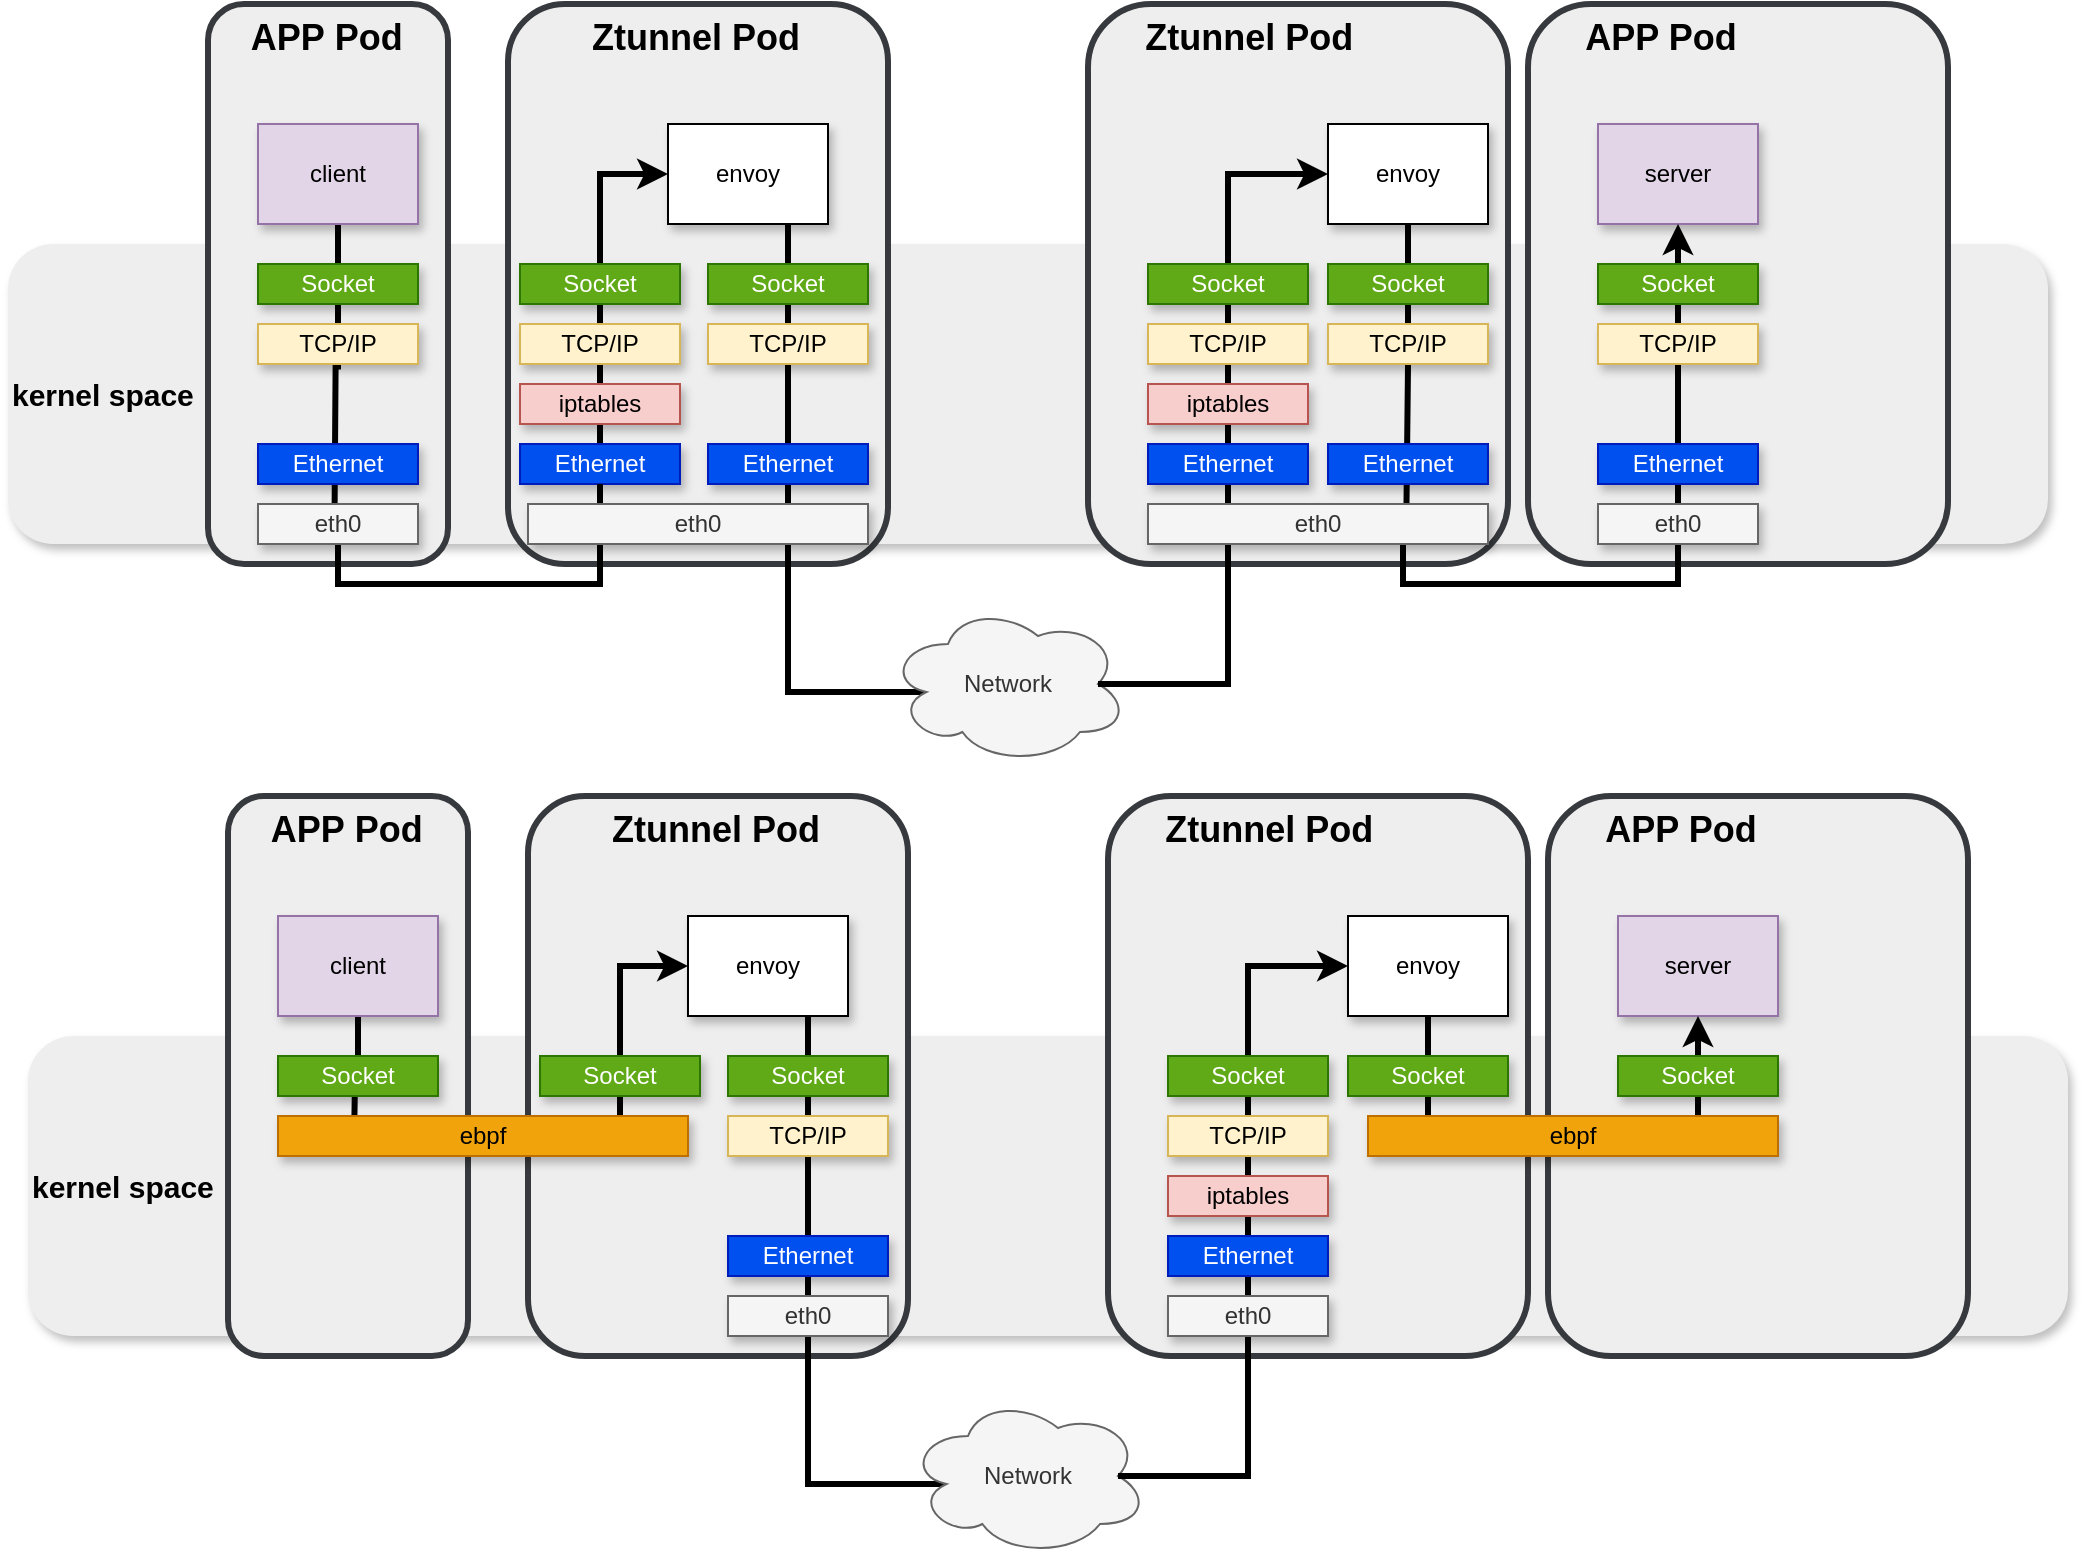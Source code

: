 <mxfile version="20.5.1" type="github">
  <diagram id="N2Mga1qD0SZ9ziPTeX7X" name="Page-1">
    <mxGraphModel dx="1483" dy="699" grid="1" gridSize="10" guides="1" tooltips="1" connect="1" arrows="1" fold="1" page="1" pageScale="1" pageWidth="850" pageHeight="1100" math="0" shadow="0">
      <root>
        <mxCell id="0" />
        <mxCell id="1" parent="0" />
        <mxCell id="X8a9fLmOPph_YtqE23iu-1" value="&lt;b&gt;&lt;font style=&quot;font-size: 15px&quot;&gt;kernel space&lt;/font&gt;&lt;/b&gt;" style="rounded=1;whiteSpace=wrap;html=1;shadow=1;align=left;fillColor=#eeeeee;strokeColor=none;" parent="1" vertex="1">
          <mxGeometry x="80" y="170" width="1020" height="150" as="geometry" />
        </mxCell>
        <mxCell id="X8a9fLmOPph_YtqE23iu-44" value="&lt;span&gt;&amp;nbsp; &amp;nbsp; &amp;nbsp; &amp;nbsp;&amp;nbsp;&lt;/span&gt;&lt;b&gt;&lt;font style=&quot;font-size: 18px&quot;&gt;APP Pod&lt;/font&gt;&lt;/b&gt;" style="rounded=1;whiteSpace=wrap;html=1;align=left;verticalAlign=top;strokeWidth=3;fillColor=#eeeeee;strokeColor=#36393d;" parent="1" vertex="1">
          <mxGeometry x="840" y="50" width="210" height="280" as="geometry" />
        </mxCell>
        <mxCell id="X8a9fLmOPph_YtqE23iu-42" value="&lt;font style=&quot;font-size: 18px&quot;&gt;&lt;b&gt;&amp;nbsp; &amp;nbsp; &amp;nbsp; &amp;nbsp; Ztunnel&amp;nbsp;&lt;font style=&quot;font-size: 18px&quot;&gt;Pod&lt;/font&gt;&lt;/b&gt;&lt;/font&gt;" style="rounded=1;whiteSpace=wrap;html=1;align=left;verticalAlign=top;fontSize=13;strokeWidth=3;fillColor=#eeeeee;strokeColor=#36393d;" parent="1" vertex="1">
          <mxGeometry x="330" y="50" width="190" height="280" as="geometry" />
        </mxCell>
        <mxCell id="X8a9fLmOPph_YtqE23iu-2" value="&lt;font style=&quot;font-size: 18px&quot;&gt;&lt;b&gt;&amp;nbsp; &amp;nbsp; APP&amp;nbsp;&lt;font style=&quot;font-size: 18px&quot;&gt;Pod&lt;/font&gt;&lt;/b&gt;&lt;/font&gt;" style="rounded=1;whiteSpace=wrap;html=1;align=left;verticalAlign=top;fontSize=13;strokeWidth=3;fillColor=#eeeeee;strokeColor=#36393d;" parent="1" vertex="1">
          <mxGeometry x="180" y="50" width="120" height="280" as="geometry" />
        </mxCell>
        <mxCell id="X8a9fLmOPph_YtqE23iu-3" value="" style="edgeStyle=orthogonalEdgeStyle;rounded=0;orthogonalLoop=1;jettySize=auto;html=1;entryX=0.207;entryY=0.118;entryDx=0;entryDy=0;entryPerimeter=0;strokeWidth=3;endArrow=none;endFill=0;" parent="1" source="X8a9fLmOPph_YtqE23iu-4" edge="1">
          <mxGeometry relative="1" as="geometry">
            <mxPoint x="243.295" y="302.36" as="targetPoint" />
          </mxGeometry>
        </mxCell>
        <mxCell id="X8a9fLmOPph_YtqE23iu-4" value="client" style="rounded=0;whiteSpace=wrap;html=1;fillColor=#e1d5e7;strokeColor=#9673a6;shadow=1;" parent="1" vertex="1">
          <mxGeometry x="205" y="110" width="80" height="50" as="geometry" />
        </mxCell>
        <mxCell id="X8a9fLmOPph_YtqE23iu-5" value="Socket" style="rounded=0;whiteSpace=wrap;html=1;fillColor=#60a917;strokeColor=#2D7600;fontColor=#ffffff;shadow=1;" parent="1" vertex="1">
          <mxGeometry x="205" y="180" width="80" height="20" as="geometry" />
        </mxCell>
        <mxCell id="X8a9fLmOPph_YtqE23iu-6" value="TCP/IP&lt;span style=&quot;color: rgba(0 , 0 , 0 , 0) ; font-family: monospace ; font-size: 0px&quot;&gt;%3CmxGraphModel%3E%3Croot%3E%3CmxCell%20id%3D%220%22%2F%3E%3CmxCell%20id%3D%221%22%20parent%3D%220%22%2F%3E%3CmxCell%20id%3D%222%22%20value%3D%22Socket%22%20style%3D%22rounded%3D0%3BwhiteSpace%3Dwrap%3Bhtml%3D1%3B%22%20vertex%3D%221%22%20parent%3D%221%22%3E%3CmxGeometry%20x%3D%22205%22%20y%3D%22180%22%20width%3D%2280%22%20height%3D%2220%22%20as%3D%22geometry%22%2F%3E%3C%2FmxCell%3E%3C%2Froot%3E%3C%2FmxGraphModel%3E&lt;/span&gt;" style="rounded=0;whiteSpace=wrap;html=1;fillColor=#fff2cc;strokeColor=#d6b656;shadow=1;" parent="1" vertex="1">
          <mxGeometry x="205" y="210" width="80" height="20" as="geometry" />
        </mxCell>
        <mxCell id="X8a9fLmOPph_YtqE23iu-8" style="edgeStyle=orthogonalEdgeStyle;rounded=0;orthogonalLoop=1;jettySize=auto;html=1;strokeColor=#000000;strokeWidth=3;startArrow=none;entryX=0;entryY=0.5;entryDx=0;entryDy=0;" parent="1" source="X8a9fLmOPph_YtqE23iu-13" target="X8a9fLmOPph_YtqE23iu-15" edge="1">
          <mxGeometry relative="1" as="geometry">
            <Array as="points">
              <mxPoint x="376" y="135" />
            </Array>
            <mxPoint x="376" y="300" as="sourcePoint" />
            <mxPoint x="390" y="132" as="targetPoint" />
          </mxGeometry>
        </mxCell>
        <mxCell id="X8a9fLmOPph_YtqE23iu-10" value="Ethernet" style="rounded=0;whiteSpace=wrap;html=1;fillColor=#0050ef;strokeColor=#001DBC;fontColor=#ffffff;shadow=1;" parent="1" vertex="1">
          <mxGeometry x="205" y="270" width="80" height="20" as="geometry" />
        </mxCell>
        <mxCell id="X8a9fLmOPph_YtqE23iu-11" value="Socket" style="rounded=0;whiteSpace=wrap;html=1;fillColor=#60a917;strokeColor=#2D7600;fontColor=#ffffff;shadow=1;" parent="1" vertex="1">
          <mxGeometry x="336" y="180" width="80" height="20" as="geometry" />
        </mxCell>
        <mxCell id="X8a9fLmOPph_YtqE23iu-12" value="TCP/IP&lt;span style=&quot;color: rgba(0 , 0 , 0 , 0) ; font-family: monospace ; font-size: 0px&quot;&gt;%3CmxGraphModel%3E%3Croot%3E%3CmxCell%20id%3D%220%22%2F%3E%3CmxCell%20id%3D%221%22%20parent%3D%220%22%2F%3E%3CmxCell%20id%3D%222%22%20value%3D%22Socket%22%20style%3D%22rounded%3D0%3BwhiteSpace%3Dwrap%3Bhtml%3D1%3B%22%20vertex%3D%221%22%20parent%3D%221%22%3E%3CmxGeometry%20x%3D%22205%22%20y%3D%22180%22%20width%3D%2280%22%20height%3D%2220%22%20as%3D%22geometry%22%2F%3E%3C%2FmxCell%3E%3C%2Froot%3E%3C%2FmxGraphModel%3E&lt;/span&gt;" style="rounded=0;whiteSpace=wrap;html=1;fillColor=#fff2cc;strokeColor=#d6b656;shadow=1;" parent="1" vertex="1">
          <mxGeometry x="336" y="210" width="80" height="20" as="geometry" />
        </mxCell>
        <mxCell id="X8a9fLmOPph_YtqE23iu-13" value="Ethernet" style="rounded=0;whiteSpace=wrap;html=1;fillColor=#0050ef;strokeColor=#001DBC;fontColor=#ffffff;shadow=1;" parent="1" vertex="1">
          <mxGeometry x="336" y="270" width="80" height="20" as="geometry" />
        </mxCell>
        <mxCell id="X8a9fLmOPph_YtqE23iu-14" style="edgeStyle=orthogonalEdgeStyle;rounded=0;orthogonalLoop=1;jettySize=auto;html=1;entryX=0.16;entryY=0.55;entryDx=0;entryDy=0;entryPerimeter=0;strokeColor=#000000;strokeWidth=3;endArrow=none;endFill=0;" parent="1" source="X8a9fLmOPph_YtqE23iu-15" target="X8a9fLmOPph_YtqE23iu-29" edge="1">
          <mxGeometry relative="1" as="geometry">
            <Array as="points">
              <mxPoint x="470" y="394" />
            </Array>
          </mxGeometry>
        </mxCell>
        <mxCell id="X8a9fLmOPph_YtqE23iu-15" value="envoy" style="rounded=0;whiteSpace=wrap;html=1;shadow=1;" parent="1" vertex="1">
          <mxGeometry x="410" y="110" width="80" height="50" as="geometry" />
        </mxCell>
        <mxCell id="X8a9fLmOPph_YtqE23iu-16" value="Socket" style="rounded=0;whiteSpace=wrap;html=1;fillColor=#60a917;strokeColor=#2D7600;fontColor=#ffffff;shadow=1;" parent="1" vertex="1">
          <mxGeometry x="430" y="180" width="80" height="20" as="geometry" />
        </mxCell>
        <mxCell id="X8a9fLmOPph_YtqE23iu-17" value="TCP/IP&lt;span style=&quot;color: rgba(0 , 0 , 0 , 0) ; font-family: monospace ; font-size: 0px&quot;&gt;%3CmxGraphModel%3E%3Croot%3E%3CmxCell%20id%3D%220%22%2F%3E%3CmxCell%20id%3D%221%22%20parent%3D%220%22%2F%3E%3CmxCell%20id%3D%222%22%20value%3D%22Socket%22%20style%3D%22rounded%3D0%3BwhiteSpace%3Dwrap%3Bhtml%3D1%3B%22%20vertex%3D%221%22%20parent%3D%221%22%3E%3CmxGeometry%20x%3D%22205%22%20y%3D%22180%22%20width%3D%2280%22%20height%3D%2220%22%20as%3D%22geometry%22%2F%3E%3C%2FmxCell%3E%3C%2Froot%3E%3C%2FmxGraphModel%3E&lt;/span&gt;" style="rounded=0;whiteSpace=wrap;html=1;fillColor=#fff2cc;strokeColor=#d6b656;shadow=1;" parent="1" vertex="1">
          <mxGeometry x="430" y="210" width="80" height="20" as="geometry" />
        </mxCell>
        <mxCell id="X8a9fLmOPph_YtqE23iu-18" value="Ethernet" style="rounded=0;whiteSpace=wrap;html=1;fillColor=#0050ef;strokeColor=#001DBC;fontColor=#ffffff;shadow=1;" parent="1" vertex="1">
          <mxGeometry x="430" y="270" width="80" height="20" as="geometry" />
        </mxCell>
        <mxCell id="X8a9fLmOPph_YtqE23iu-20" value="&lt;span&gt;&amp;nbsp; &amp;nbsp; &amp;nbsp; &amp;nbsp;&amp;nbsp;&lt;/span&gt;&lt;b&gt;&lt;font style=&quot;font-size: 18px&quot;&gt;Ztunnel Pod&lt;/font&gt;&lt;/b&gt;" style="rounded=1;whiteSpace=wrap;html=1;align=left;verticalAlign=top;strokeWidth=3;fillColor=#eeeeee;strokeColor=#36393d;" parent="1" vertex="1">
          <mxGeometry x="620" y="50" width="210" height="280" as="geometry" />
        </mxCell>
        <mxCell id="X8a9fLmOPph_YtqE23iu-21" value="server" style="rounded=0;whiteSpace=wrap;html=1;fillColor=#e1d5e7;strokeColor=#9673a6;shadow=1;" parent="1" vertex="1">
          <mxGeometry x="875" y="110" width="80" height="50" as="geometry" />
        </mxCell>
        <mxCell id="X8a9fLmOPph_YtqE23iu-22" style="edgeStyle=orthogonalEdgeStyle;rounded=0;orthogonalLoop=1;jettySize=auto;html=1;entryX=0.5;entryY=1;entryDx=0;entryDy=0;strokeColor=#000000;strokeWidth=3;" parent="1" target="X8a9fLmOPph_YtqE23iu-21" edge="1">
          <mxGeometry relative="1" as="geometry">
            <Array as="points">
              <mxPoint x="915" y="260" />
              <mxPoint x="915" y="260" />
            </Array>
            <mxPoint x="915" y="300" as="sourcePoint" />
          </mxGeometry>
        </mxCell>
        <mxCell id="X8a9fLmOPph_YtqE23iu-24" value="Socket" style="rounded=0;whiteSpace=wrap;html=1;fillColor=#60a917;strokeColor=#2D7600;fontColor=#ffffff;shadow=1;" parent="1" vertex="1">
          <mxGeometry x="875" y="180" width="80" height="20" as="geometry" />
        </mxCell>
        <mxCell id="X8a9fLmOPph_YtqE23iu-25" value="TCP/IP&lt;span style=&quot;color: rgba(0 , 0 , 0 , 0) ; font-family: monospace ; font-size: 0px&quot;&gt;%3CmxGraphModel%3E%3Croot%3E%3CmxCell%20id%3D%220%22%2F%3E%3CmxCell%20id%3D%221%22%20parent%3D%220%22%2F%3E%3CmxCell%20id%3D%222%22%20value%3D%22Socket%22%20style%3D%22rounded%3D0%3BwhiteSpace%3Dwrap%3Bhtml%3D1%3B%22%20vertex%3D%221%22%20parent%3D%221%22%3E%3CmxGeometry%20x%3D%22205%22%20y%3D%22180%22%20width%3D%2280%22%20height%3D%2220%22%20as%3D%22geometry%22%2F%3E%3C%2FmxCell%3E%3C%2Froot%3E%3C%2FmxGraphModel%3E&lt;/span&gt;" style="rounded=0;whiteSpace=wrap;html=1;fillColor=#fff2cc;strokeColor=#d6b656;shadow=1;" parent="1" vertex="1">
          <mxGeometry x="875" y="210" width="80" height="20" as="geometry" />
        </mxCell>
        <mxCell id="X8a9fLmOPph_YtqE23iu-26" value="Ethernet" style="rounded=0;whiteSpace=wrap;html=1;fillColor=#0050ef;strokeColor=#001DBC;fontColor=#ffffff;shadow=1;" parent="1" vertex="1">
          <mxGeometry x="875" y="270" width="80" height="20" as="geometry" />
        </mxCell>
        <mxCell id="X8a9fLmOPph_YtqE23iu-27" style="edgeStyle=orthogonalEdgeStyle;rounded=0;orthogonalLoop=1;jettySize=auto;html=1;entryX=0.212;entryY=0.099;entryDx=0;entryDy=0;entryPerimeter=0;strokeColor=#000000;strokeWidth=3;endArrow=none;endFill=0;" parent="1" source="X8a9fLmOPph_YtqE23iu-28" edge="1">
          <mxGeometry relative="1" as="geometry">
            <mxPoint x="779.22" y="301.98" as="targetPoint" />
          </mxGeometry>
        </mxCell>
        <mxCell id="X8a9fLmOPph_YtqE23iu-28" value="envoy" style="rounded=0;whiteSpace=wrap;html=1;shadow=1;" parent="1" vertex="1">
          <mxGeometry x="740" y="110" width="80" height="50" as="geometry" />
        </mxCell>
        <mxCell id="X8a9fLmOPph_YtqE23iu-29" value="Network" style="ellipse;shape=cloud;whiteSpace=wrap;html=1;fillColor=#f5f5f5;strokeColor=#666666;fontColor=#333333;" parent="1" vertex="1">
          <mxGeometry x="520" y="350" width="120" height="80" as="geometry" />
        </mxCell>
        <mxCell id="X8a9fLmOPph_YtqE23iu-30" style="edgeStyle=orthogonalEdgeStyle;rounded=0;orthogonalLoop=1;jettySize=auto;html=1;entryX=0;entryY=0.5;entryDx=0;entryDy=0;strokeColor=#000000;exitX=0.875;exitY=0.5;exitDx=0;exitDy=0;exitPerimeter=0;strokeWidth=3;" parent="1" source="X8a9fLmOPph_YtqE23iu-29" target="X8a9fLmOPph_YtqE23iu-28" edge="1">
          <mxGeometry relative="1" as="geometry">
            <Array as="points">
              <mxPoint x="690" y="390" />
              <mxPoint x="690" y="135" />
            </Array>
          </mxGeometry>
        </mxCell>
        <mxCell id="X8a9fLmOPph_YtqE23iu-31" value="Socket" style="rounded=0;whiteSpace=wrap;html=1;fillColor=#60a917;strokeColor=#2D7600;fontColor=#ffffff;shadow=1;" parent="1" vertex="1">
          <mxGeometry x="650" y="180" width="80" height="20" as="geometry" />
        </mxCell>
        <mxCell id="X8a9fLmOPph_YtqE23iu-32" value="TCP/IP&lt;span style=&quot;color: rgba(0 , 0 , 0 , 0) ; font-family: monospace ; font-size: 0px&quot;&gt;%3CmxGraphModel%3E%3Croot%3E%3CmxCell%20id%3D%220%22%2F%3E%3CmxCell%20id%3D%221%22%20parent%3D%220%22%2F%3E%3CmxCell%20id%3D%222%22%20value%3D%22Socket%22%20style%3D%22rounded%3D0%3BwhiteSpace%3Dwrap%3Bhtml%3D1%3B%22%20vertex%3D%221%22%20parent%3D%221%22%3E%3CmxGeometry%20x%3D%22205%22%20y%3D%22180%22%20width%3D%2280%22%20height%3D%2220%22%20as%3D%22geometry%22%2F%3E%3C%2FmxCell%3E%3C%2Froot%3E%3C%2FmxGraphModel%3E&lt;/span&gt;" style="rounded=0;whiteSpace=wrap;html=1;fillColor=#fff2cc;strokeColor=#d6b656;shadow=1;" parent="1" vertex="1">
          <mxGeometry x="650" y="210" width="80" height="20" as="geometry" />
        </mxCell>
        <mxCell id="X8a9fLmOPph_YtqE23iu-33" value="iptables" style="rounded=0;whiteSpace=wrap;html=1;fillColor=#f8cecc;strokeColor=#b85450;shadow=1;" parent="1" vertex="1">
          <mxGeometry x="650" y="240" width="80" height="20" as="geometry" />
        </mxCell>
        <mxCell id="X8a9fLmOPph_YtqE23iu-34" value="Ethernet" style="rounded=0;whiteSpace=wrap;html=1;fillColor=#0050ef;strokeColor=#001DBC;fontColor=#ffffff;shadow=1;" parent="1" vertex="1">
          <mxGeometry x="650" y="270" width="80" height="20" as="geometry" />
        </mxCell>
        <mxCell id="X8a9fLmOPph_YtqE23iu-46" style="edgeStyle=orthogonalEdgeStyle;rounded=0;orthogonalLoop=1;jettySize=auto;html=1;exitX=0.75;exitY=1;exitDx=0;exitDy=0;entryX=0.5;entryY=1;entryDx=0;entryDy=0;strokeWidth=3;endArrow=none;endFill=0;" parent="1" source="X8a9fLmOPph_YtqE23iu-35" target="X8a9fLmOPph_YtqE23iu-45" edge="1">
          <mxGeometry relative="1" as="geometry" />
        </mxCell>
        <mxCell id="X8a9fLmOPph_YtqE23iu-35" value="eth0" style="rounded=0;whiteSpace=wrap;html=1;fillColor=#f5f5f5;strokeColor=#666666;fontColor=#333333;shadow=1;" parent="1" vertex="1">
          <mxGeometry x="650" y="300" width="170" height="20" as="geometry" />
        </mxCell>
        <mxCell id="X8a9fLmOPph_YtqE23iu-36" value="Socket" style="rounded=0;whiteSpace=wrap;html=1;fillColor=#60a917;strokeColor=#2D7600;fontColor=#ffffff;shadow=1;" parent="1" vertex="1">
          <mxGeometry x="740" y="180" width="80" height="20" as="geometry" />
        </mxCell>
        <mxCell id="X8a9fLmOPph_YtqE23iu-37" value="TCP/IP&lt;span style=&quot;color: rgba(0 , 0 , 0 , 0) ; font-family: monospace ; font-size: 0px&quot;&gt;%3CmxGraphModel%3E%3Croot%3E%3CmxCell%20id%3D%220%22%2F%3E%3CmxCell%20id%3D%221%22%20parent%3D%220%22%2F%3E%3CmxCell%20id%3D%222%22%20value%3D%22Socket%22%20style%3D%22rounded%3D0%3BwhiteSpace%3Dwrap%3Bhtml%3D1%3B%22%20vertex%3D%221%22%20parent%3D%221%22%3E%3CmxGeometry%20x%3D%22205%22%20y%3D%22180%22%20width%3D%2280%22%20height%3D%2220%22%20as%3D%22geometry%22%2F%3E%3C%2FmxCell%3E%3C%2Froot%3E%3C%2FmxGraphModel%3E&lt;/span&gt;" style="rounded=0;whiteSpace=wrap;html=1;fillColor=#fff2cc;strokeColor=#d6b656;shadow=1;" parent="1" vertex="1">
          <mxGeometry x="740" y="210" width="80" height="20" as="geometry" />
        </mxCell>
        <mxCell id="X8a9fLmOPph_YtqE23iu-38" value="Ethernet" style="rounded=0;whiteSpace=wrap;html=1;fillColor=#0050ef;strokeColor=#001DBC;fontColor=#ffffff;shadow=1;" parent="1" vertex="1">
          <mxGeometry x="740" y="270" width="80" height="20" as="geometry" />
        </mxCell>
        <mxCell id="X8a9fLmOPph_YtqE23iu-43" style="edgeStyle=orthogonalEdgeStyle;rounded=0;orthogonalLoop=1;jettySize=auto;html=1;exitX=0.5;exitY=1;exitDx=0;exitDy=0;entryX=0.5;entryY=1;entryDx=0;entryDy=0;endArrow=none;endFill=0;strokeWidth=3;" parent="1" source="X8a9fLmOPph_YtqE23iu-39" target="X8a9fLmOPph_YtqE23iu-13" edge="1">
          <mxGeometry relative="1" as="geometry" />
        </mxCell>
        <mxCell id="X8a9fLmOPph_YtqE23iu-39" value="eth0" style="rounded=0;whiteSpace=wrap;html=1;fillColor=#f5f5f5;strokeColor=#666666;fontColor=#333333;shadow=1;" parent="1" vertex="1">
          <mxGeometry x="205" y="300" width="80" height="20" as="geometry" />
        </mxCell>
        <mxCell id="X8a9fLmOPph_YtqE23iu-40" value="iptables" style="rounded=0;whiteSpace=wrap;html=1;fillColor=#f8cecc;strokeColor=#b85450;shadow=1;" parent="1" vertex="1">
          <mxGeometry x="336" y="240" width="80" height="20" as="geometry" />
        </mxCell>
        <mxCell id="X8a9fLmOPph_YtqE23iu-19" value="eth0" style="rounded=0;whiteSpace=wrap;html=1;fillColor=#f5f5f5;strokeColor=#666666;fontColor=#333333;shadow=1;" parent="1" vertex="1">
          <mxGeometry x="340" y="300" width="170" height="20" as="geometry" />
        </mxCell>
        <mxCell id="X8a9fLmOPph_YtqE23iu-45" value="eth0" style="rounded=0;whiteSpace=wrap;html=1;fillColor=#f5f5f5;strokeColor=#666666;fontColor=#333333;shadow=1;" parent="1" vertex="1">
          <mxGeometry x="875" y="300" width="80" height="20" as="geometry" />
        </mxCell>
        <mxCell id="X8a9fLmOPph_YtqE23iu-47" value="&lt;b&gt;&lt;font style=&quot;font-size: 15px&quot;&gt;kernel space&lt;/font&gt;&lt;/b&gt;" style="rounded=1;whiteSpace=wrap;html=1;shadow=1;align=left;fillColor=#eeeeee;strokeColor=none;" parent="1" vertex="1">
          <mxGeometry x="90" y="566" width="1020" height="150" as="geometry" />
        </mxCell>
        <mxCell id="X8a9fLmOPph_YtqE23iu-48" value="&lt;span&gt;&amp;nbsp; &amp;nbsp; &amp;nbsp; &amp;nbsp;&amp;nbsp;&lt;/span&gt;&lt;b&gt;&lt;font style=&quot;font-size: 18px&quot;&gt;APP Pod&lt;/font&gt;&lt;/b&gt;" style="rounded=1;whiteSpace=wrap;html=1;align=left;verticalAlign=top;strokeWidth=3;fillColor=#eeeeee;strokeColor=#36393d;" parent="1" vertex="1">
          <mxGeometry x="850" y="446" width="210" height="280" as="geometry" />
        </mxCell>
        <mxCell id="X8a9fLmOPph_YtqE23iu-49" value="&lt;font style=&quot;font-size: 18px&quot;&gt;&lt;b&gt;&amp;nbsp; &amp;nbsp; &amp;nbsp; &amp;nbsp; Ztunnel&amp;nbsp;&lt;font style=&quot;font-size: 18px&quot;&gt;Pod&lt;/font&gt;&lt;/b&gt;&lt;/font&gt;" style="rounded=1;whiteSpace=wrap;html=1;align=left;verticalAlign=top;fontSize=13;strokeWidth=3;fillColor=#eeeeee;strokeColor=#36393d;" parent="1" vertex="1">
          <mxGeometry x="340" y="446" width="190" height="280" as="geometry" />
        </mxCell>
        <mxCell id="X8a9fLmOPph_YtqE23iu-50" value="&lt;font style=&quot;font-size: 18px&quot;&gt;&lt;b&gt;&amp;nbsp; &amp;nbsp; APP&amp;nbsp;&lt;font style=&quot;font-size: 18px&quot;&gt;Pod&lt;/font&gt;&lt;/b&gt;&lt;/font&gt;" style="rounded=1;whiteSpace=wrap;html=1;align=left;verticalAlign=top;fontSize=13;strokeWidth=3;fillColor=#eeeeee;strokeColor=#36393d;" parent="1" vertex="1">
          <mxGeometry x="190" y="446" width="120" height="280" as="geometry" />
        </mxCell>
        <mxCell id="X8a9fLmOPph_YtqE23iu-51" value="" style="edgeStyle=orthogonalEdgeStyle;rounded=0;orthogonalLoop=1;jettySize=auto;html=1;strokeWidth=3;endArrow=none;endFill=0;" parent="1" source="X8a9fLmOPph_YtqE23iu-52" edge="1">
          <mxGeometry relative="1" as="geometry">
            <mxPoint x="253" y="620" as="targetPoint" />
          </mxGeometry>
        </mxCell>
        <mxCell id="X8a9fLmOPph_YtqE23iu-52" value="client" style="rounded=0;whiteSpace=wrap;html=1;fillColor=#e1d5e7;strokeColor=#9673a6;shadow=1;" parent="1" vertex="1">
          <mxGeometry x="215" y="506" width="80" height="50" as="geometry" />
        </mxCell>
        <mxCell id="X8a9fLmOPph_YtqE23iu-53" value="Socket" style="rounded=0;whiteSpace=wrap;html=1;fillColor=#60a917;strokeColor=#2D7600;fontColor=#ffffff;shadow=1;" parent="1" vertex="1">
          <mxGeometry x="215" y="576" width="80" height="20" as="geometry" />
        </mxCell>
        <mxCell id="X8a9fLmOPph_YtqE23iu-55" style="edgeStyle=orthogonalEdgeStyle;rounded=0;orthogonalLoop=1;jettySize=auto;html=1;strokeColor=#000000;strokeWidth=3;startArrow=none;entryX=0;entryY=0.5;entryDx=0;entryDy=0;" parent="1" target="X8a9fLmOPph_YtqE23iu-61" edge="1">
          <mxGeometry relative="1" as="geometry">
            <Array as="points">
              <mxPoint x="386" y="531" />
            </Array>
            <mxPoint x="386" y="620" as="sourcePoint" />
            <mxPoint x="400" y="528" as="targetPoint" />
          </mxGeometry>
        </mxCell>
        <mxCell id="X8a9fLmOPph_YtqE23iu-57" value="Socket" style="rounded=0;whiteSpace=wrap;html=1;fillColor=#60a917;strokeColor=#2D7600;fontColor=#ffffff;shadow=1;" parent="1" vertex="1">
          <mxGeometry x="346" y="576" width="80" height="20" as="geometry" />
        </mxCell>
        <mxCell id="X8a9fLmOPph_YtqE23iu-60" style="edgeStyle=orthogonalEdgeStyle;rounded=0;orthogonalLoop=1;jettySize=auto;html=1;entryX=0.16;entryY=0.55;entryDx=0;entryDy=0;entryPerimeter=0;strokeColor=#000000;strokeWidth=3;endArrow=none;endFill=0;" parent="1" source="X8a9fLmOPph_YtqE23iu-61" target="X8a9fLmOPph_YtqE23iu-73" edge="1">
          <mxGeometry relative="1" as="geometry">
            <Array as="points">
              <mxPoint x="480" y="790" />
            </Array>
          </mxGeometry>
        </mxCell>
        <mxCell id="X8a9fLmOPph_YtqE23iu-61" value="envoy" style="rounded=0;whiteSpace=wrap;html=1;shadow=1;" parent="1" vertex="1">
          <mxGeometry x="420" y="506" width="80" height="50" as="geometry" />
        </mxCell>
        <mxCell id="X8a9fLmOPph_YtqE23iu-62" value="Socket" style="rounded=0;whiteSpace=wrap;html=1;fillColor=#60a917;strokeColor=#2D7600;fontColor=#ffffff;shadow=1;" parent="1" vertex="1">
          <mxGeometry x="440" y="576" width="80" height="20" as="geometry" />
        </mxCell>
        <mxCell id="X8a9fLmOPph_YtqE23iu-63" value="TCP/IP&lt;span style=&quot;color: rgba(0 , 0 , 0 , 0) ; font-family: monospace ; font-size: 0px&quot;&gt;%3CmxGraphModel%3E%3Croot%3E%3CmxCell%20id%3D%220%22%2F%3E%3CmxCell%20id%3D%221%22%20parent%3D%220%22%2F%3E%3CmxCell%20id%3D%222%22%20value%3D%22Socket%22%20style%3D%22rounded%3D0%3BwhiteSpace%3Dwrap%3Bhtml%3D1%3B%22%20vertex%3D%221%22%20parent%3D%221%22%3E%3CmxGeometry%20x%3D%22205%22%20y%3D%22180%22%20width%3D%2280%22%20height%3D%2220%22%20as%3D%22geometry%22%2F%3E%3C%2FmxCell%3E%3C%2Froot%3E%3C%2FmxGraphModel%3E&lt;/span&gt;" style="rounded=0;whiteSpace=wrap;html=1;fillColor=#fff2cc;strokeColor=#d6b656;shadow=1;" parent="1" vertex="1">
          <mxGeometry x="440" y="606" width="80" height="20" as="geometry" />
        </mxCell>
        <mxCell id="X8a9fLmOPph_YtqE23iu-64" value="Ethernet" style="rounded=0;whiteSpace=wrap;html=1;fillColor=#0050ef;strokeColor=#001DBC;fontColor=#ffffff;shadow=1;" parent="1" vertex="1">
          <mxGeometry x="440" y="666" width="80" height="20" as="geometry" />
        </mxCell>
        <mxCell id="X8a9fLmOPph_YtqE23iu-65" value="&lt;span&gt;&amp;nbsp; &amp;nbsp; &amp;nbsp; &amp;nbsp;&amp;nbsp;&lt;/span&gt;&lt;b&gt;&lt;font style=&quot;font-size: 18px&quot;&gt;Ztunnel Pod&lt;/font&gt;&lt;/b&gt;" style="rounded=1;whiteSpace=wrap;html=1;align=left;verticalAlign=top;strokeWidth=3;fillColor=#eeeeee;strokeColor=#36393d;" parent="1" vertex="1">
          <mxGeometry x="630" y="446" width="210" height="280" as="geometry" />
        </mxCell>
        <mxCell id="X8a9fLmOPph_YtqE23iu-66" value="server" style="rounded=0;whiteSpace=wrap;html=1;fillColor=#e1d5e7;strokeColor=#9673a6;shadow=1;" parent="1" vertex="1">
          <mxGeometry x="885" y="506" width="80" height="50" as="geometry" />
        </mxCell>
        <mxCell id="X8a9fLmOPph_YtqE23iu-67" style="edgeStyle=orthogonalEdgeStyle;rounded=0;orthogonalLoop=1;jettySize=auto;html=1;entryX=0.5;entryY=1;entryDx=0;entryDy=0;strokeColor=#000000;strokeWidth=3;" parent="1" target="X8a9fLmOPph_YtqE23iu-66" edge="1">
          <mxGeometry relative="1" as="geometry">
            <Array as="points">
              <mxPoint x="925" y="610" />
              <mxPoint x="925" y="610" />
            </Array>
            <mxPoint x="925" y="610" as="sourcePoint" />
          </mxGeometry>
        </mxCell>
        <mxCell id="X8a9fLmOPph_YtqE23iu-68" value="Socket" style="rounded=0;whiteSpace=wrap;html=1;fillColor=#60a917;strokeColor=#2D7600;fontColor=#ffffff;shadow=1;" parent="1" vertex="1">
          <mxGeometry x="885" y="576" width="80" height="20" as="geometry" />
        </mxCell>
        <mxCell id="X8a9fLmOPph_YtqE23iu-71" style="edgeStyle=orthogonalEdgeStyle;rounded=0;orthogonalLoop=1;jettySize=auto;html=1;strokeColor=#000000;strokeWidth=3;endArrow=none;endFill=0;" parent="1" source="X8a9fLmOPph_YtqE23iu-72" edge="1">
          <mxGeometry relative="1" as="geometry">
            <mxPoint x="790" y="610" as="targetPoint" />
          </mxGeometry>
        </mxCell>
        <mxCell id="X8a9fLmOPph_YtqE23iu-72" value="envoy" style="rounded=0;whiteSpace=wrap;html=1;shadow=1;" parent="1" vertex="1">
          <mxGeometry x="750" y="506" width="80" height="50" as="geometry" />
        </mxCell>
        <mxCell id="X8a9fLmOPph_YtqE23iu-73" value="Network" style="ellipse;shape=cloud;whiteSpace=wrap;html=1;fillColor=#f5f5f5;strokeColor=#666666;fontColor=#333333;" parent="1" vertex="1">
          <mxGeometry x="530" y="746" width="120" height="80" as="geometry" />
        </mxCell>
        <mxCell id="X8a9fLmOPph_YtqE23iu-74" style="edgeStyle=orthogonalEdgeStyle;rounded=0;orthogonalLoop=1;jettySize=auto;html=1;entryX=0;entryY=0.5;entryDx=0;entryDy=0;strokeColor=#000000;exitX=0.875;exitY=0.5;exitDx=0;exitDy=0;exitPerimeter=0;strokeWidth=3;" parent="1" source="X8a9fLmOPph_YtqE23iu-73" target="X8a9fLmOPph_YtqE23iu-72" edge="1">
          <mxGeometry relative="1" as="geometry">
            <Array as="points">
              <mxPoint x="700" y="786" />
              <mxPoint x="700" y="531" />
            </Array>
          </mxGeometry>
        </mxCell>
        <mxCell id="X8a9fLmOPph_YtqE23iu-75" value="Socket" style="rounded=0;whiteSpace=wrap;html=1;fillColor=#60a917;strokeColor=#2D7600;fontColor=#ffffff;shadow=1;" parent="1" vertex="1">
          <mxGeometry x="660" y="576" width="80" height="20" as="geometry" />
        </mxCell>
        <mxCell id="X8a9fLmOPph_YtqE23iu-76" value="TCP/IP&lt;span style=&quot;color: rgba(0 , 0 , 0 , 0) ; font-family: monospace ; font-size: 0px&quot;&gt;%3CmxGraphModel%3E%3Croot%3E%3CmxCell%20id%3D%220%22%2F%3E%3CmxCell%20id%3D%221%22%20parent%3D%220%22%2F%3E%3CmxCell%20id%3D%222%22%20value%3D%22Socket%22%20style%3D%22rounded%3D0%3BwhiteSpace%3Dwrap%3Bhtml%3D1%3B%22%20vertex%3D%221%22%20parent%3D%221%22%3E%3CmxGeometry%20x%3D%22205%22%20y%3D%22180%22%20width%3D%2280%22%20height%3D%2220%22%20as%3D%22geometry%22%2F%3E%3C%2FmxCell%3E%3C%2Froot%3E%3C%2FmxGraphModel%3E&lt;/span&gt;" style="rounded=0;whiteSpace=wrap;html=1;fillColor=#fff2cc;strokeColor=#d6b656;shadow=1;" parent="1" vertex="1">
          <mxGeometry x="660" y="606" width="80" height="20" as="geometry" />
        </mxCell>
        <mxCell id="X8a9fLmOPph_YtqE23iu-77" value="iptables" style="rounded=0;whiteSpace=wrap;html=1;fillColor=#f8cecc;strokeColor=#b85450;shadow=1;" parent="1" vertex="1">
          <mxGeometry x="660" y="636" width="80" height="20" as="geometry" />
        </mxCell>
        <mxCell id="X8a9fLmOPph_YtqE23iu-78" value="Ethernet" style="rounded=0;whiteSpace=wrap;html=1;fillColor=#0050ef;strokeColor=#001DBC;fontColor=#ffffff;shadow=1;" parent="1" vertex="1">
          <mxGeometry x="660" y="666" width="80" height="20" as="geometry" />
        </mxCell>
        <mxCell id="X8a9fLmOPph_YtqE23iu-80" value="eth0" style="rounded=0;whiteSpace=wrap;html=1;fillColor=#f5f5f5;strokeColor=#666666;fontColor=#333333;shadow=1;" parent="1" vertex="1">
          <mxGeometry x="660" y="696" width="80" height="20" as="geometry" />
        </mxCell>
        <mxCell id="X8a9fLmOPph_YtqE23iu-81" value="Socket" style="rounded=0;whiteSpace=wrap;html=1;fillColor=#60a917;strokeColor=#2D7600;fontColor=#ffffff;shadow=1;" parent="1" vertex="1">
          <mxGeometry x="750" y="576" width="80" height="20" as="geometry" />
        </mxCell>
        <mxCell id="X8a9fLmOPph_YtqE23iu-87" value="eth0" style="rounded=0;whiteSpace=wrap;html=1;fillColor=#f5f5f5;strokeColor=#666666;fontColor=#333333;shadow=1;" parent="1" vertex="1">
          <mxGeometry x="440" y="696" width="80" height="20" as="geometry" />
        </mxCell>
        <mxCell id="X8a9fLmOPph_YtqE23iu-90" value="ebpf" style="rounded=0;whiteSpace=wrap;html=1;fillColor=#f0a30a;strokeColor=#BD7000;shadow=1;fontColor=#000000;" parent="1" vertex="1">
          <mxGeometry x="215" y="606" width="205" height="20" as="geometry" />
        </mxCell>
        <mxCell id="X8a9fLmOPph_YtqE23iu-91" value="ebpf" style="rounded=0;whiteSpace=wrap;html=1;fillColor=#f0a30a;strokeColor=#BD7000;shadow=1;fontColor=#000000;" parent="1" vertex="1">
          <mxGeometry x="760" y="606" width="205" height="20" as="geometry" />
        </mxCell>
      </root>
    </mxGraphModel>
  </diagram>
</mxfile>
